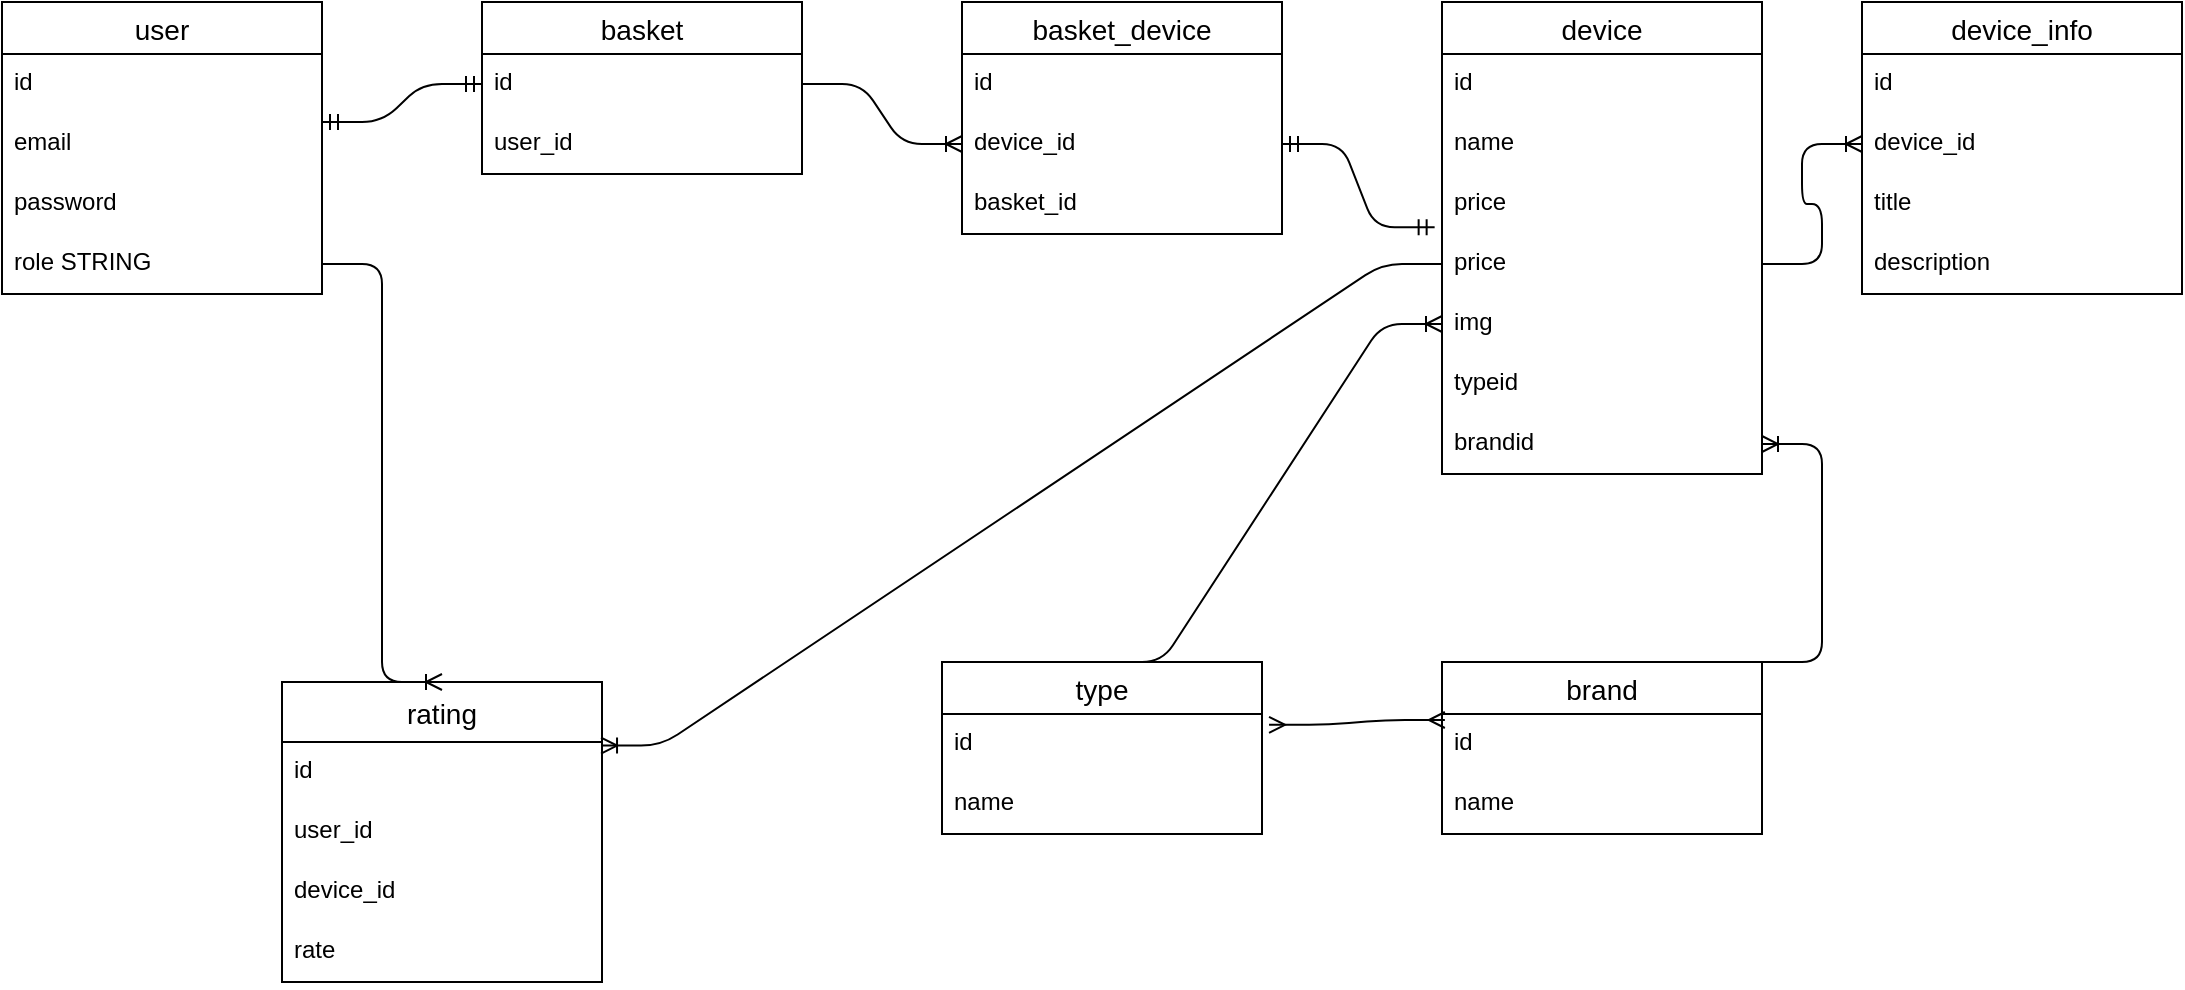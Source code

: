 <mxfile version="15.3.8" type="device"><diagram id="zMP2mRCOhiBqz9abtnUi" name="Page-1"><mxGraphModel dx="1038" dy="579" grid="1" gridSize="10" guides="1" tooltips="1" connect="1" arrows="1" fold="1" page="1" pageScale="1" pageWidth="827" pageHeight="1169" math="0" shadow="0"><root><mxCell id="0"/><mxCell id="1" parent="0"/><mxCell id="LRFgSmgip_ZPJOcHsn0y-1" value="user" style="swimlane;fontStyle=0;childLayout=stackLayout;horizontal=1;startSize=26;horizontalStack=0;resizeParent=1;resizeParentMax=0;resizeLast=0;collapsible=1;marginBottom=0;align=center;fontSize=14;" vertex="1" parent="1"><mxGeometry x="40" y="420" width="160" height="146" as="geometry"/></mxCell><mxCell id="LRFgSmgip_ZPJOcHsn0y-2" value="id" style="text;strokeColor=none;fillColor=none;spacingLeft=4;spacingRight=4;overflow=hidden;rotatable=0;points=[[0,0.5],[1,0.5]];portConstraint=eastwest;fontSize=12;" vertex="1" parent="LRFgSmgip_ZPJOcHsn0y-1"><mxGeometry y="26" width="160" height="30" as="geometry"/></mxCell><mxCell id="LRFgSmgip_ZPJOcHsn0y-3" value="email" style="text;strokeColor=none;fillColor=none;spacingLeft=4;spacingRight=4;overflow=hidden;rotatable=0;points=[[0,0.5],[1,0.5]];portConstraint=eastwest;fontSize=12;" vertex="1" parent="LRFgSmgip_ZPJOcHsn0y-1"><mxGeometry y="56" width="160" height="30" as="geometry"/></mxCell><mxCell id="LRFgSmgip_ZPJOcHsn0y-4" value="password" style="text;strokeColor=none;fillColor=none;spacingLeft=4;spacingRight=4;overflow=hidden;rotatable=0;points=[[0,0.5],[1,0.5]];portConstraint=eastwest;fontSize=12;" vertex="1" parent="LRFgSmgip_ZPJOcHsn0y-1"><mxGeometry y="86" width="160" height="30" as="geometry"/></mxCell><mxCell id="LRFgSmgip_ZPJOcHsn0y-5" value="role STRING" style="text;strokeColor=none;fillColor=none;spacingLeft=4;spacingRight=4;overflow=hidden;rotatable=0;points=[[0,0.5],[1,0.5]];portConstraint=eastwest;fontSize=12;" vertex="1" parent="LRFgSmgip_ZPJOcHsn0y-1"><mxGeometry y="116" width="160" height="30" as="geometry"/></mxCell><mxCell id="LRFgSmgip_ZPJOcHsn0y-6" value="basket" style="swimlane;fontStyle=0;childLayout=stackLayout;horizontal=1;startSize=26;horizontalStack=0;resizeParent=1;resizeParentMax=0;resizeLast=0;collapsible=1;marginBottom=0;align=center;fontSize=14;" vertex="1" parent="1"><mxGeometry x="280" y="420" width="160" height="86" as="geometry"/></mxCell><mxCell id="LRFgSmgip_ZPJOcHsn0y-7" value="id" style="text;strokeColor=none;fillColor=none;spacingLeft=4;spacingRight=4;overflow=hidden;rotatable=0;points=[[0,0.5],[1,0.5]];portConstraint=eastwest;fontSize=12;" vertex="1" parent="LRFgSmgip_ZPJOcHsn0y-6"><mxGeometry y="26" width="160" height="30" as="geometry"/></mxCell><mxCell id="LRFgSmgip_ZPJOcHsn0y-8" value="user_id" style="text;strokeColor=none;fillColor=none;spacingLeft=4;spacingRight=4;overflow=hidden;rotatable=0;points=[[0,0.5],[1,0.5]];portConstraint=eastwest;fontSize=12;" vertex="1" parent="LRFgSmgip_ZPJOcHsn0y-6"><mxGeometry y="56" width="160" height="30" as="geometry"/></mxCell><mxCell id="LRFgSmgip_ZPJOcHsn0y-11" value="" style="edgeStyle=entityRelationEdgeStyle;fontSize=12;html=1;endArrow=ERmandOne;startArrow=ERmandOne;exitX=1;exitY=0.133;exitDx=0;exitDy=0;exitPerimeter=0;entryX=0;entryY=0.5;entryDx=0;entryDy=0;" edge="1" parent="1" source="LRFgSmgip_ZPJOcHsn0y-3" target="LRFgSmgip_ZPJOcHsn0y-7"><mxGeometry width="100" height="100" relative="1" as="geometry"><mxPoint x="220" y="620" as="sourcePoint"/><mxPoint x="330" y="566" as="targetPoint"/></mxGeometry></mxCell><mxCell id="LRFgSmgip_ZPJOcHsn0y-12" value="device" style="swimlane;fontStyle=0;childLayout=stackLayout;horizontal=1;startSize=26;horizontalStack=0;resizeParent=1;resizeParentMax=0;resizeLast=0;collapsible=1;marginBottom=0;align=center;fontSize=14;" vertex="1" parent="1"><mxGeometry x="760" y="420" width="160" height="236" as="geometry"/></mxCell><mxCell id="LRFgSmgip_ZPJOcHsn0y-13" value="id" style="text;strokeColor=none;fillColor=none;spacingLeft=4;spacingRight=4;overflow=hidden;rotatable=0;points=[[0,0.5],[1,0.5]];portConstraint=eastwest;fontSize=12;" vertex="1" parent="LRFgSmgip_ZPJOcHsn0y-12"><mxGeometry y="26" width="160" height="30" as="geometry"/></mxCell><mxCell id="LRFgSmgip_ZPJOcHsn0y-14" value="name" style="text;strokeColor=none;fillColor=none;spacingLeft=4;spacingRight=4;overflow=hidden;rotatable=0;points=[[0,0.5],[1,0.5]];portConstraint=eastwest;fontSize=12;" vertex="1" parent="LRFgSmgip_ZPJOcHsn0y-12"><mxGeometry y="56" width="160" height="30" as="geometry"/></mxCell><mxCell id="LRFgSmgip_ZPJOcHsn0y-15" value="price" style="text;strokeColor=none;fillColor=none;spacingLeft=4;spacingRight=4;overflow=hidden;rotatable=0;points=[[0,0.5],[1,0.5]];portConstraint=eastwest;fontSize=12;" vertex="1" parent="LRFgSmgip_ZPJOcHsn0y-12"><mxGeometry y="86" width="160" height="30" as="geometry"/></mxCell><mxCell id="LRFgSmgip_ZPJOcHsn0y-17" value="price" style="text;strokeColor=none;fillColor=none;spacingLeft=4;spacingRight=4;overflow=hidden;rotatable=0;points=[[0,0.5],[1,0.5]];portConstraint=eastwest;fontSize=12;" vertex="1" parent="LRFgSmgip_ZPJOcHsn0y-12"><mxGeometry y="116" width="160" height="30" as="geometry"/></mxCell><mxCell id="LRFgSmgip_ZPJOcHsn0y-16" value="img" style="text;strokeColor=none;fillColor=none;spacingLeft=4;spacingRight=4;overflow=hidden;rotatable=0;points=[[0,0.5],[1,0.5]];portConstraint=eastwest;fontSize=12;" vertex="1" parent="LRFgSmgip_ZPJOcHsn0y-12"><mxGeometry y="146" width="160" height="30" as="geometry"/></mxCell><mxCell id="LRFgSmgip_ZPJOcHsn0y-18" value="typeid" style="text;strokeColor=none;fillColor=none;spacingLeft=4;spacingRight=4;overflow=hidden;rotatable=0;points=[[0,0.5],[1,0.5]];portConstraint=eastwest;fontSize=12;" vertex="1" parent="LRFgSmgip_ZPJOcHsn0y-12"><mxGeometry y="176" width="160" height="30" as="geometry"/></mxCell><mxCell id="LRFgSmgip_ZPJOcHsn0y-19" value="brandid" style="text;strokeColor=none;fillColor=none;spacingLeft=4;spacingRight=4;overflow=hidden;rotatable=0;points=[[0,0.5],[1,0.5]];portConstraint=eastwest;fontSize=12;" vertex="1" parent="LRFgSmgip_ZPJOcHsn0y-12"><mxGeometry y="206" width="160" height="30" as="geometry"/></mxCell><mxCell id="LRFgSmgip_ZPJOcHsn0y-20" value="type" style="swimlane;fontStyle=0;childLayout=stackLayout;horizontal=1;startSize=26;horizontalStack=0;resizeParent=1;resizeParentMax=0;resizeLast=0;collapsible=1;marginBottom=0;align=center;fontSize=14;" vertex="1" parent="1"><mxGeometry x="510" y="750" width="160" height="86" as="geometry"/></mxCell><mxCell id="LRFgSmgip_ZPJOcHsn0y-21" value="id" style="text;strokeColor=none;fillColor=none;spacingLeft=4;spacingRight=4;overflow=hidden;rotatable=0;points=[[0,0.5],[1,0.5]];portConstraint=eastwest;fontSize=12;" vertex="1" parent="LRFgSmgip_ZPJOcHsn0y-20"><mxGeometry y="26" width="160" height="30" as="geometry"/></mxCell><mxCell id="LRFgSmgip_ZPJOcHsn0y-22" value="name" style="text;strokeColor=none;fillColor=none;spacingLeft=4;spacingRight=4;overflow=hidden;rotatable=0;points=[[0,0.5],[1,0.5]];portConstraint=eastwest;fontSize=12;" vertex="1" parent="LRFgSmgip_ZPJOcHsn0y-20"><mxGeometry y="56" width="160" height="30" as="geometry"/></mxCell><mxCell id="LRFgSmgip_ZPJOcHsn0y-24" value="brand" style="swimlane;fontStyle=0;childLayout=stackLayout;horizontal=1;startSize=26;horizontalStack=0;resizeParent=1;resizeParentMax=0;resizeLast=0;collapsible=1;marginBottom=0;align=center;fontSize=14;" vertex="1" parent="1"><mxGeometry x="760" y="750" width="160" height="86" as="geometry"/></mxCell><mxCell id="LRFgSmgip_ZPJOcHsn0y-25" value="id" style="text;strokeColor=none;fillColor=none;spacingLeft=4;spacingRight=4;overflow=hidden;rotatable=0;points=[[0,0.5],[1,0.5]];portConstraint=eastwest;fontSize=12;" vertex="1" parent="LRFgSmgip_ZPJOcHsn0y-24"><mxGeometry y="26" width="160" height="30" as="geometry"/></mxCell><mxCell id="LRFgSmgip_ZPJOcHsn0y-26" value="name" style="text;strokeColor=none;fillColor=none;spacingLeft=4;spacingRight=4;overflow=hidden;rotatable=0;points=[[0,0.5],[1,0.5]];portConstraint=eastwest;fontSize=12;" vertex="1" parent="LRFgSmgip_ZPJOcHsn0y-24"><mxGeometry y="56" width="160" height="30" as="geometry"/></mxCell><mxCell id="LRFgSmgip_ZPJOcHsn0y-28" value="" style="edgeStyle=entityRelationEdgeStyle;fontSize=12;html=1;endArrow=ERoneToMany;entryX=0;entryY=0.5;entryDx=0;entryDy=0;exitX=0.5;exitY=0;exitDx=0;exitDy=0;" edge="1" parent="1" source="LRFgSmgip_ZPJOcHsn0y-20" target="LRFgSmgip_ZPJOcHsn0y-16"><mxGeometry width="100" height="100" relative="1" as="geometry"><mxPoint x="360" y="750" as="sourcePoint"/><mxPoint x="460" y="650" as="targetPoint"/></mxGeometry></mxCell><mxCell id="LRFgSmgip_ZPJOcHsn0y-29" value="" style="edgeStyle=entityRelationEdgeStyle;fontSize=12;html=1;endArrow=ERoneToMany;exitX=0.206;exitY=0;exitDx=0;exitDy=0;exitPerimeter=0;" edge="1" parent="1" source="LRFgSmgip_ZPJOcHsn0y-24" target="LRFgSmgip_ZPJOcHsn0y-19"><mxGeometry width="100" height="100" relative="1" as="geometry"><mxPoint x="760" y="718" as="sourcePoint"/><mxPoint x="760" y="655" as="targetPoint"/></mxGeometry></mxCell><mxCell id="LRFgSmgip_ZPJOcHsn0y-30" value="" style="edgeStyle=entityRelationEdgeStyle;fontSize=12;html=1;endArrow=ERmany;startArrow=ERmany;exitX=1.022;exitY=0.18;exitDx=0;exitDy=0;exitPerimeter=0;entryX=0.009;entryY=0.1;entryDx=0;entryDy=0;entryPerimeter=0;" edge="1" parent="1" source="LRFgSmgip_ZPJOcHsn0y-21" target="LRFgSmgip_ZPJOcHsn0y-25"><mxGeometry width="100" height="100" relative="1" as="geometry"><mxPoint x="590" y="750" as="sourcePoint"/><mxPoint x="690" y="650" as="targetPoint"/></mxGeometry></mxCell><mxCell id="LRFgSmgip_ZPJOcHsn0y-31" value="device_info" style="swimlane;fontStyle=0;childLayout=stackLayout;horizontal=1;startSize=26;horizontalStack=0;resizeParent=1;resizeParentMax=0;resizeLast=0;collapsible=1;marginBottom=0;align=center;fontSize=14;" vertex="1" parent="1"><mxGeometry x="970" y="420" width="160" height="146" as="geometry"/></mxCell><mxCell id="LRFgSmgip_ZPJOcHsn0y-32" value="id" style="text;strokeColor=none;fillColor=none;spacingLeft=4;spacingRight=4;overflow=hidden;rotatable=0;points=[[0,0.5],[1,0.5]];portConstraint=eastwest;fontSize=12;" vertex="1" parent="LRFgSmgip_ZPJOcHsn0y-31"><mxGeometry y="26" width="160" height="30" as="geometry"/></mxCell><mxCell id="LRFgSmgip_ZPJOcHsn0y-33" value="device_id" style="text;strokeColor=none;fillColor=none;spacingLeft=4;spacingRight=4;overflow=hidden;rotatable=0;points=[[0,0.5],[1,0.5]];portConstraint=eastwest;fontSize=12;" vertex="1" parent="LRFgSmgip_ZPJOcHsn0y-31"><mxGeometry y="56" width="160" height="30" as="geometry"/></mxCell><mxCell id="LRFgSmgip_ZPJOcHsn0y-34" value="title" style="text;strokeColor=none;fillColor=none;spacingLeft=4;spacingRight=4;overflow=hidden;rotatable=0;points=[[0,0.5],[1,0.5]];portConstraint=eastwest;fontSize=12;" vertex="1" parent="LRFgSmgip_ZPJOcHsn0y-31"><mxGeometry y="86" width="160" height="30" as="geometry"/></mxCell><mxCell id="LRFgSmgip_ZPJOcHsn0y-36" value="description" style="text;strokeColor=none;fillColor=none;spacingLeft=4;spacingRight=4;overflow=hidden;rotatable=0;points=[[0,0.5],[1,0.5]];portConstraint=eastwest;fontSize=12;" vertex="1" parent="LRFgSmgip_ZPJOcHsn0y-31"><mxGeometry y="116" width="160" height="30" as="geometry"/></mxCell><mxCell id="LRFgSmgip_ZPJOcHsn0y-35" value="" style="edgeStyle=entityRelationEdgeStyle;fontSize=12;html=1;endArrow=ERoneToMany;exitX=1;exitY=0.5;exitDx=0;exitDy=0;entryX=0;entryY=0.5;entryDx=0;entryDy=0;" edge="1" parent="1" source="LRFgSmgip_ZPJOcHsn0y-17" target="LRFgSmgip_ZPJOcHsn0y-33"><mxGeometry width="100" height="100" relative="1" as="geometry"><mxPoint x="827" y="566" as="sourcePoint"/><mxPoint x="927" y="466" as="targetPoint"/></mxGeometry></mxCell><mxCell id="LRFgSmgip_ZPJOcHsn0y-37" value="basket_device" style="swimlane;fontStyle=0;childLayout=stackLayout;horizontal=1;startSize=26;horizontalStack=0;resizeParent=1;resizeParentMax=0;resizeLast=0;collapsible=1;marginBottom=0;align=center;fontSize=14;" vertex="1" parent="1"><mxGeometry x="520" y="420" width="160" height="116" as="geometry"/></mxCell><mxCell id="LRFgSmgip_ZPJOcHsn0y-38" value="id" style="text;strokeColor=none;fillColor=none;spacingLeft=4;spacingRight=4;overflow=hidden;rotatable=0;points=[[0,0.5],[1,0.5]];portConstraint=eastwest;fontSize=12;" vertex="1" parent="LRFgSmgip_ZPJOcHsn0y-37"><mxGeometry y="26" width="160" height="30" as="geometry"/></mxCell><mxCell id="LRFgSmgip_ZPJOcHsn0y-39" value="device_id" style="text;strokeColor=none;fillColor=none;spacingLeft=4;spacingRight=4;overflow=hidden;rotatable=0;points=[[0,0.5],[1,0.5]];portConstraint=eastwest;fontSize=12;" vertex="1" parent="LRFgSmgip_ZPJOcHsn0y-37"><mxGeometry y="56" width="160" height="30" as="geometry"/></mxCell><mxCell id="LRFgSmgip_ZPJOcHsn0y-40" value="basket_id" style="text;strokeColor=none;fillColor=none;spacingLeft=4;spacingRight=4;overflow=hidden;rotatable=0;points=[[0,0.5],[1,0.5]];portConstraint=eastwest;fontSize=12;" vertex="1" parent="LRFgSmgip_ZPJOcHsn0y-37"><mxGeometry y="86" width="160" height="30" as="geometry"/></mxCell><mxCell id="LRFgSmgip_ZPJOcHsn0y-41" value="" style="edgeStyle=entityRelationEdgeStyle;fontSize=12;html=1;endArrow=ERoneToMany;exitX=1;exitY=0.5;exitDx=0;exitDy=0;" edge="1" parent="1" source="LRFgSmgip_ZPJOcHsn0y-7" target="LRFgSmgip_ZPJOcHsn0y-39"><mxGeometry width="100" height="100" relative="1" as="geometry"><mxPoint x="400" y="588" as="sourcePoint"/><mxPoint x="500" y="510" as="targetPoint"/></mxGeometry></mxCell><mxCell id="LRFgSmgip_ZPJOcHsn0y-42" value="" style="edgeStyle=entityRelationEdgeStyle;fontSize=12;html=1;endArrow=ERmandOne;startArrow=ERmandOne;entryX=-0.023;entryY=0.887;entryDx=0;entryDy=0;entryPerimeter=0;exitX=1;exitY=0.5;exitDx=0;exitDy=0;" edge="1" parent="1" source="LRFgSmgip_ZPJOcHsn0y-39" target="LRFgSmgip_ZPJOcHsn0y-15"><mxGeometry width="100" height="100" relative="1" as="geometry"><mxPoint x="590" y="666" as="sourcePoint"/><mxPoint x="690" y="566" as="targetPoint"/></mxGeometry></mxCell><mxCell id="LRFgSmgip_ZPJOcHsn0y-43" value="rating" style="swimlane;fontStyle=0;childLayout=stackLayout;horizontal=1;startSize=30;horizontalStack=0;resizeParent=1;resizeParentMax=0;resizeLast=0;collapsible=1;marginBottom=0;align=center;fontSize=14;" vertex="1" parent="1"><mxGeometry x="180" y="760" width="160" height="150" as="geometry"/></mxCell><mxCell id="LRFgSmgip_ZPJOcHsn0y-44" value="id" style="text;strokeColor=none;fillColor=none;spacingLeft=4;spacingRight=4;overflow=hidden;rotatable=0;points=[[0,0.5],[1,0.5]];portConstraint=eastwest;fontSize=12;" vertex="1" parent="LRFgSmgip_ZPJOcHsn0y-43"><mxGeometry y="30" width="160" height="30" as="geometry"/></mxCell><mxCell id="LRFgSmgip_ZPJOcHsn0y-45" value="user_id" style="text;strokeColor=none;fillColor=none;spacingLeft=4;spacingRight=4;overflow=hidden;rotatable=0;points=[[0,0.5],[1,0.5]];portConstraint=eastwest;fontSize=12;" vertex="1" parent="LRFgSmgip_ZPJOcHsn0y-43"><mxGeometry y="60" width="160" height="30" as="geometry"/></mxCell><mxCell id="LRFgSmgip_ZPJOcHsn0y-46" value="device_id" style="text;strokeColor=none;fillColor=none;spacingLeft=4;spacingRight=4;overflow=hidden;rotatable=0;points=[[0,0.5],[1,0.5]];portConstraint=eastwest;fontSize=12;" vertex="1" parent="LRFgSmgip_ZPJOcHsn0y-43"><mxGeometry y="90" width="160" height="30" as="geometry"/></mxCell><mxCell id="LRFgSmgip_ZPJOcHsn0y-47" value="rate" style="text;strokeColor=none;fillColor=none;spacingLeft=4;spacingRight=4;overflow=hidden;rotatable=0;points=[[0,0.5],[1,0.5]];portConstraint=eastwest;fontSize=12;" vertex="1" parent="LRFgSmgip_ZPJOcHsn0y-43"><mxGeometry y="120" width="160" height="30" as="geometry"/></mxCell><mxCell id="LRFgSmgip_ZPJOcHsn0y-48" value="" style="edgeStyle=entityRelationEdgeStyle;fontSize=12;html=1;endArrow=ERoneToMany;entryX=0.5;entryY=0;entryDx=0;entryDy=0;" edge="1" parent="1" source="LRFgSmgip_ZPJOcHsn0y-5" target="LRFgSmgip_ZPJOcHsn0y-43"><mxGeometry width="100" height="100" relative="1" as="geometry"><mxPoint x="210" y="690" as="sourcePoint"/><mxPoint x="310" y="590" as="targetPoint"/></mxGeometry></mxCell><mxCell id="LRFgSmgip_ZPJOcHsn0y-49" value="" style="edgeStyle=entityRelationEdgeStyle;fontSize=12;html=1;endArrow=ERoneToMany;entryX=0.997;entryY=0.06;entryDx=0;entryDy=0;entryPerimeter=0;exitX=0;exitY=0.5;exitDx=0;exitDy=0;" edge="1" parent="1" source="LRFgSmgip_ZPJOcHsn0y-17" target="LRFgSmgip_ZPJOcHsn0y-44"><mxGeometry width="100" height="100" relative="1" as="geometry"><mxPoint x="560" y="590" as="sourcePoint"/><mxPoint x="480" y="630" as="targetPoint"/></mxGeometry></mxCell></root></mxGraphModel></diagram></mxfile>